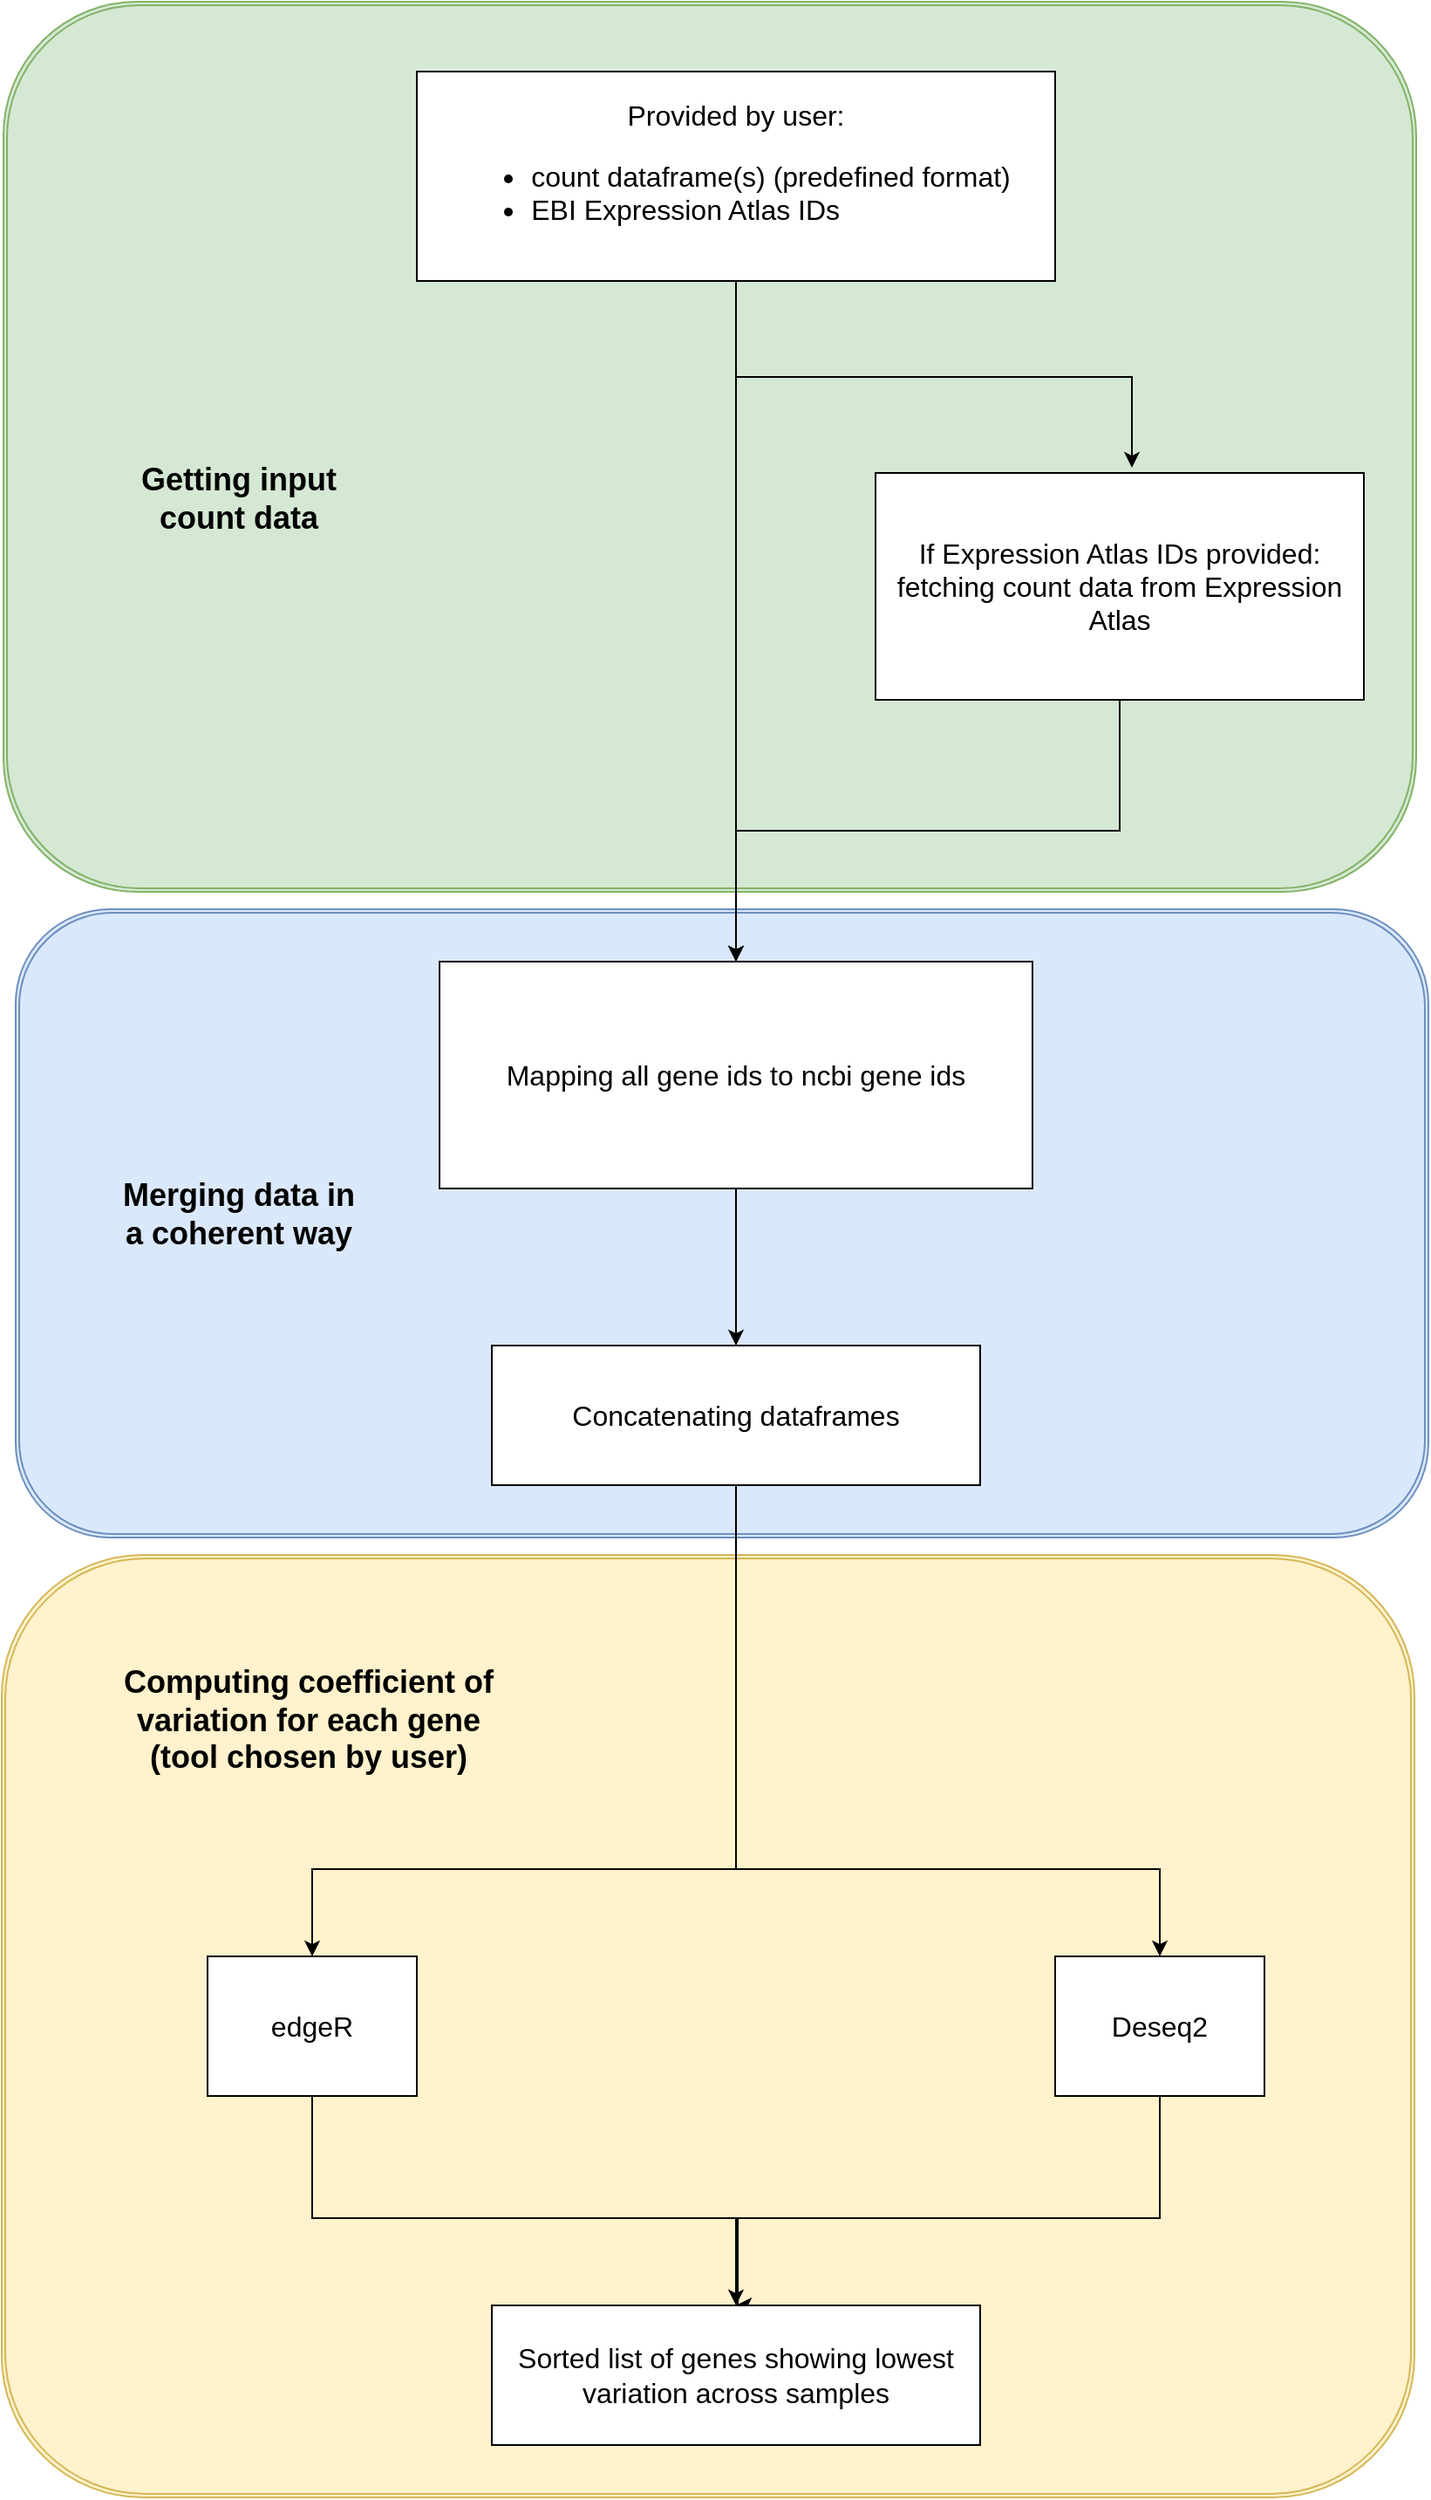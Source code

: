 <mxfile version="24.7.16">
  <diagram name="Page-1" id="T1eZqVlg703bQRGo6IRa">
    <mxGraphModel dx="1509" dy="794" grid="1" gridSize="10" guides="1" tooltips="1" connect="1" arrows="1" fold="1" page="1" pageScale="1" pageWidth="827" pageHeight="1169" math="0" shadow="0">
      <root>
        <mxCell id="0" />
        <mxCell id="1" parent="0" />
        <mxCell id="4rcjOx3j172kwRaQ4hnd-21" value="" style="shape=ext;double=1;rounded=1;whiteSpace=wrap;html=1;fillColor=#fff2cc;strokeColor=#d6b656;" vertex="1" parent="1">
          <mxGeometry x="9" y="900" width="810" height="540" as="geometry" />
        </mxCell>
        <mxCell id="4rcjOx3j172kwRaQ4hnd-19" value="" style="shape=ext;double=1;rounded=1;whiteSpace=wrap;html=1;fillColor=#dae8fc;strokeColor=#6c8ebf;" vertex="1" parent="1">
          <mxGeometry x="17" y="530" width="810" height="360" as="geometry" />
        </mxCell>
        <mxCell id="4rcjOx3j172kwRaQ4hnd-15" value="" style="shape=ext;double=1;rounded=1;whiteSpace=wrap;html=1;fillColor=#d5e8d4;strokeColor=#82b366;" vertex="1" parent="1">
          <mxGeometry x="10" y="10" width="810" height="510" as="geometry" />
        </mxCell>
        <mxCell id="4rcjOx3j172kwRaQ4hnd-5" style="edgeStyle=orthogonalEdgeStyle;rounded=0;orthogonalLoop=1;jettySize=auto;html=1;" edge="1" parent="1" source="4rcjOx3j172kwRaQ4hnd-2" target="4rcjOx3j172kwRaQ4hnd-4">
          <mxGeometry relative="1" as="geometry" />
        </mxCell>
        <mxCell id="4rcjOx3j172kwRaQ4hnd-2" value="If Expression Atlas IDs provided: &lt;br&gt;fetching count data from Expression Atlas" style="rounded=0;whiteSpace=wrap;html=1;fontSize=16;" vertex="1" parent="1">
          <mxGeometry x="510" y="280" width="280" height="130" as="geometry" />
        </mxCell>
        <mxCell id="4rcjOx3j172kwRaQ4hnd-8" style="edgeStyle=orthogonalEdgeStyle;rounded=0;orthogonalLoop=1;jettySize=auto;html=1;" edge="1" parent="1" source="4rcjOx3j172kwRaQ4hnd-4" target="4rcjOx3j172kwRaQ4hnd-7">
          <mxGeometry relative="1" as="geometry" />
        </mxCell>
        <mxCell id="4rcjOx3j172kwRaQ4hnd-4" value="Mapping all gene ids to ncbi gene ids" style="rounded=0;whiteSpace=wrap;html=1;fontSize=16;" vertex="1" parent="1">
          <mxGeometry x="260" y="560" width="340" height="130" as="geometry" />
        </mxCell>
        <mxCell id="4rcjOx3j172kwRaQ4hnd-26" style="edgeStyle=orthogonalEdgeStyle;rounded=0;orthogonalLoop=1;jettySize=auto;html=1;" edge="1" parent="1" source="4rcjOx3j172kwRaQ4hnd-7" target="4rcjOx3j172kwRaQ4hnd-23">
          <mxGeometry relative="1" as="geometry">
            <Array as="points">
              <mxPoint x="430" y="1080" />
              <mxPoint x="187" y="1080" />
            </Array>
          </mxGeometry>
        </mxCell>
        <mxCell id="4rcjOx3j172kwRaQ4hnd-27" style="edgeStyle=orthogonalEdgeStyle;rounded=0;orthogonalLoop=1;jettySize=auto;html=1;" edge="1" parent="1" source="4rcjOx3j172kwRaQ4hnd-7" target="4rcjOx3j172kwRaQ4hnd-24">
          <mxGeometry relative="1" as="geometry">
            <Array as="points">
              <mxPoint x="430" y="1080" />
              <mxPoint x="673" y="1080" />
            </Array>
          </mxGeometry>
        </mxCell>
        <mxCell id="4rcjOx3j172kwRaQ4hnd-7" value="Concatenating dataframes" style="rounded=0;whiteSpace=wrap;html=1;fontSize=16;" vertex="1" parent="1">
          <mxGeometry x="290" y="780" width="280" height="80" as="geometry" />
        </mxCell>
        <mxCell id="4rcjOx3j172kwRaQ4hnd-11" style="edgeStyle=orthogonalEdgeStyle;rounded=0;orthogonalLoop=1;jettySize=auto;html=1;entryX=0.5;entryY=0;entryDx=0;entryDy=0;" edge="1" parent="1" source="4rcjOx3j172kwRaQ4hnd-10" target="4rcjOx3j172kwRaQ4hnd-4">
          <mxGeometry relative="1" as="geometry" />
        </mxCell>
        <mxCell id="4rcjOx3j172kwRaQ4hnd-10" value="Provided by user:&lt;div&gt;&lt;ul&gt;&lt;li&gt;count dataframe(s) (predefined format)&lt;br&gt;&lt;/li&gt;&lt;li style=&quot;text-align: left;&quot;&gt;EBI Expression Atlas IDs&lt;/li&gt;&lt;/ul&gt;&lt;/div&gt;" style="rounded=0;whiteSpace=wrap;html=1;fontSize=16;" vertex="1" parent="1">
          <mxGeometry x="247" y="50" width="366" height="120" as="geometry" />
        </mxCell>
        <mxCell id="4rcjOx3j172kwRaQ4hnd-12" style="edgeStyle=orthogonalEdgeStyle;rounded=0;orthogonalLoop=1;jettySize=auto;html=1;entryX=0.525;entryY=-0.023;entryDx=0;entryDy=0;entryPerimeter=0;" edge="1" parent="1" source="4rcjOx3j172kwRaQ4hnd-10" target="4rcjOx3j172kwRaQ4hnd-2">
          <mxGeometry relative="1" as="geometry" />
        </mxCell>
        <mxCell id="4rcjOx3j172kwRaQ4hnd-16" value="Getting input count data" style="text;html=1;align=center;verticalAlign=middle;whiteSpace=wrap;rounded=0;fontSize=18;fontStyle=1" vertex="1" parent="1">
          <mxGeometry x="70" y="250" width="150" height="90" as="geometry" />
        </mxCell>
        <mxCell id="4rcjOx3j172kwRaQ4hnd-20" value="Merging data in a coherent way" style="text;html=1;align=center;verticalAlign=middle;whiteSpace=wrap;rounded=0;fontSize=18;fontStyle=1" vertex="1" parent="1">
          <mxGeometry x="70" y="660" width="150" height="90" as="geometry" />
        </mxCell>
        <mxCell id="4rcjOx3j172kwRaQ4hnd-22" value="Computing coefficient of variation for each gene (tool chosen by user)" style="text;html=1;align=center;verticalAlign=middle;whiteSpace=wrap;rounded=0;fontSize=18;fontStyle=1" vertex="1" parent="1">
          <mxGeometry x="70" y="950" width="230" height="90" as="geometry" />
        </mxCell>
        <mxCell id="4rcjOx3j172kwRaQ4hnd-33" style="edgeStyle=orthogonalEdgeStyle;rounded=0;orthogonalLoop=1;jettySize=auto;html=1;" edge="1" parent="1" source="4rcjOx3j172kwRaQ4hnd-23">
          <mxGeometry relative="1" as="geometry">
            <mxPoint x="430" y="1330" as="targetPoint" />
            <Array as="points">
              <mxPoint x="187" y="1280" />
              <mxPoint x="431" y="1280" />
              <mxPoint x="431" y="1330" />
            </Array>
          </mxGeometry>
        </mxCell>
        <mxCell id="4rcjOx3j172kwRaQ4hnd-23" value="edgeR" style="rounded=0;whiteSpace=wrap;html=1;fontSize=16;" vertex="1" parent="1">
          <mxGeometry x="127" y="1130" width="120" height="80" as="geometry" />
        </mxCell>
        <mxCell id="4rcjOx3j172kwRaQ4hnd-30" style="edgeStyle=orthogonalEdgeStyle;rounded=0;orthogonalLoop=1;jettySize=auto;html=1;" edge="1" parent="1" source="4rcjOx3j172kwRaQ4hnd-24" target="4rcjOx3j172kwRaQ4hnd-29">
          <mxGeometry relative="1" as="geometry">
            <Array as="points">
              <mxPoint x="673" y="1280" />
              <mxPoint x="430" y="1280" />
            </Array>
          </mxGeometry>
        </mxCell>
        <mxCell id="4rcjOx3j172kwRaQ4hnd-24" value="Deseq2" style="rounded=0;whiteSpace=wrap;html=1;fontSize=16;" vertex="1" parent="1">
          <mxGeometry x="613" y="1130" width="120" height="80" as="geometry" />
        </mxCell>
        <mxCell id="4rcjOx3j172kwRaQ4hnd-29" value="Sorted list of genes showing lowest variation across samples" style="rounded=0;whiteSpace=wrap;html=1;fontSize=16;" vertex="1" parent="1">
          <mxGeometry x="290" y="1330" width="280" height="80" as="geometry" />
        </mxCell>
      </root>
    </mxGraphModel>
  </diagram>
</mxfile>
